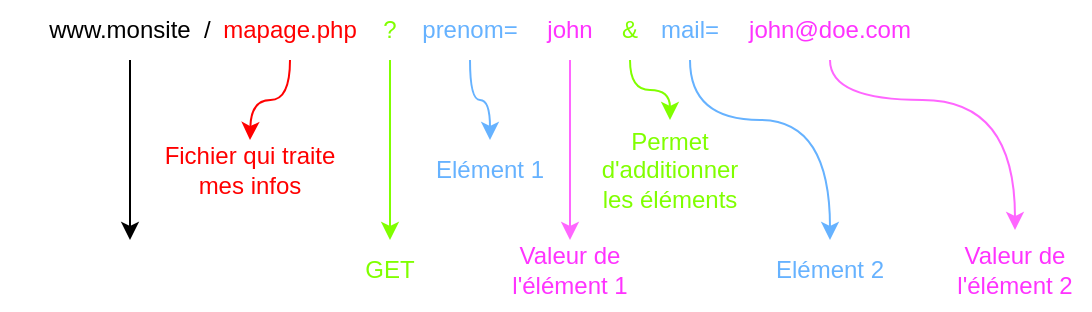 <mxfile>
    <diagram id="jRzqxEFIi-hJh1-PqwSP" name="Page-1">
        <mxGraphModel dx="481" dy="607" grid="1" gridSize="10" guides="1" tooltips="1" connect="1" arrows="1" fold="1" page="1" pageScale="1" pageWidth="1200" pageHeight="1920" math="0" shadow="0">
            <root>
                <mxCell id="0"/>
                <mxCell id="1" parent="0"/>
                <mxCell id="2" value="www.monsite&amp;nbsp; /" style="text;html=1;strokeColor=none;fillColor=none;align=center;verticalAlign=middle;whiteSpace=wrap;rounded=0;" parent="1" vertex="1">
                    <mxGeometry x="70" y="60" width="100" height="30" as="geometry"/>
                </mxCell>
                <mxCell id="3" value="&lt;font color=&quot;#ff0000&quot;&gt;mapage.php&lt;/font&gt;" style="text;html=1;strokeColor=none;fillColor=none;align=center;verticalAlign=middle;whiteSpace=wrap;rounded=0;" parent="1" vertex="1">
                    <mxGeometry x="170" y="60" width="60" height="30" as="geometry"/>
                </mxCell>
                <mxCell id="5" value="&lt;font color=&quot;#ffffff&quot;&gt;Mon nom de domaine&lt;/font&gt;" style="text;html=1;strokeColor=none;fillColor=none;align=center;verticalAlign=middle;whiteSpace=wrap;rounded=0;fontColor=#FF0000;" parent="1" vertex="1">
                    <mxGeometry x="55" y="180" width="130" height="30" as="geometry"/>
                </mxCell>
                <mxCell id="6" value="&lt;font color=&quot;#ff0000&quot;&gt;Fichier qui traite &lt;br&gt;mes infos&lt;/font&gt;" style="text;html=1;strokeColor=none;fillColor=none;align=center;verticalAlign=middle;whiteSpace=wrap;rounded=0;" parent="1" vertex="1">
                    <mxGeometry x="100" y="130" width="160" height="30" as="geometry"/>
                </mxCell>
                <mxCell id="7" value="" style="endArrow=classic;html=1;fontColor=#FFFFFF;exitX=0.5;exitY=1;exitDx=0;exitDy=0;edgeStyle=orthogonalEdgeStyle;curved=1;" parent="1" source="2" edge="1" target="5">
                    <mxGeometry width="50" height="50" relative="1" as="geometry">
                        <mxPoint x="110" y="100" as="sourcePoint"/>
                        <mxPoint x="70" y="180" as="targetPoint"/>
                    </mxGeometry>
                </mxCell>
                <mxCell id="8" value="" style="endArrow=classic;html=1;fontColor=#FFFFFF;fillColor=#e51400;strokeColor=#FF0000;exitX=0.5;exitY=1;exitDx=0;exitDy=0;edgeStyle=orthogonalEdgeStyle;curved=1;" parent="1" source="3" edge="1">
                    <mxGeometry width="50" height="50" relative="1" as="geometry">
                        <mxPoint x="200" y="100" as="sourcePoint"/>
                        <mxPoint x="180" y="130" as="targetPoint"/>
                    </mxGeometry>
                </mxCell>
                <mxCell id="9" value="&lt;font color=&quot;#80ff00&quot;&gt;?&lt;/font&gt;" style="text;html=1;strokeColor=none;fillColor=none;align=center;verticalAlign=middle;whiteSpace=wrap;rounded=0;fontColor=#FFFFFF;" parent="1" vertex="1">
                    <mxGeometry x="220" y="60" width="60" height="30" as="geometry"/>
                </mxCell>
                <mxCell id="10" value="" style="endArrow=classic;html=1;fontColor=#CCCC00;fillColor=#60a917;strokeColor=#80FF00;exitX=0.5;exitY=1;exitDx=0;exitDy=0;entryX=0.5;entryY=0;entryDx=0;entryDy=0;edgeStyle=orthogonalEdgeStyle;curved=1;" parent="1" source="9" edge="1" target="11">
                    <mxGeometry width="50" height="50" relative="1" as="geometry">
                        <mxPoint x="210" y="90" as="sourcePoint"/>
                        <mxPoint x="280" y="110" as="targetPoint"/>
                    </mxGeometry>
                </mxCell>
                <mxCell id="11" value="&lt;font color=&quot;#80ff00&quot;&gt;GET&lt;/font&gt;" style="text;html=1;strokeColor=none;fillColor=none;align=center;verticalAlign=middle;whiteSpace=wrap;rounded=0;fontColor=#CCCC00;" parent="1" vertex="1">
                    <mxGeometry x="220" y="180" width="60" height="30" as="geometry"/>
                </mxCell>
                <mxCell id="12" value="&lt;font color=&quot;#66b2ff&quot;&gt;prenom=&lt;/font&gt;" style="text;html=1;strokeColor=none;fillColor=none;align=center;verticalAlign=middle;whiteSpace=wrap;rounded=0;fontColor=#33FF33;" parent="1" vertex="1">
                    <mxGeometry x="260" y="60" width="60" height="30" as="geometry"/>
                </mxCell>
                <mxCell id="13" value="" style="endArrow=classic;html=1;fontColor=#66B2FF;fillColor=#1ba1e2;strokeColor=#66B2FF;entryX=0.5;entryY=0;entryDx=0;entryDy=0;exitX=0.5;exitY=1;exitDx=0;exitDy=0;edgeStyle=orthogonalEdgeStyle;curved=1;" parent="1" source="12" edge="1" target="14">
                    <mxGeometry width="50" height="50" relative="1" as="geometry">
                        <mxPoint x="320" y="140" as="sourcePoint"/>
                        <mxPoint x="290" y="200" as="targetPoint"/>
                    </mxGeometry>
                </mxCell>
                <mxCell id="14" value="&lt;font color=&quot;#66b2ff&quot;&gt;Elément 1&lt;/font&gt;" style="text;html=1;strokeColor=none;fillColor=none;align=center;verticalAlign=middle;whiteSpace=wrap;rounded=0;fontColor=#33FF33;" parent="1" vertex="1">
                    <mxGeometry x="270" y="130" width="60" height="30" as="geometry"/>
                </mxCell>
                <mxCell id="15" value="&lt;font color=&quot;#ff33ff&quot;&gt;john&lt;/font&gt;" style="text;html=1;strokeColor=none;fillColor=none;align=center;verticalAlign=middle;whiteSpace=wrap;rounded=0;fontColor=#66B2FF;" parent="1" vertex="1">
                    <mxGeometry x="310" y="60" width="60" height="30" as="geometry"/>
                </mxCell>
                <mxCell id="16" value="" style="endArrow=classic;html=1;fontColor=#FF33FF;fillColor=#d80073;strokeColor=#FF66FF;entryX=0.5;entryY=0;entryDx=0;entryDy=0;exitX=0.5;exitY=1;exitDx=0;exitDy=0;edgeStyle=orthogonalEdgeStyle;curved=1;" parent="1" source="15" edge="1" target="17">
                    <mxGeometry width="50" height="50" relative="1" as="geometry">
                        <mxPoint x="330" y="120" as="sourcePoint"/>
                        <mxPoint x="390" y="180" as="targetPoint"/>
                    </mxGeometry>
                </mxCell>
                <mxCell id="17" value="Valeur de l'élément 1" style="text;html=1;strokeColor=none;fillColor=none;align=center;verticalAlign=middle;whiteSpace=wrap;rounded=0;fontColor=#FF33FF;" parent="1" vertex="1">
                    <mxGeometry x="310" y="180" width="60" height="30" as="geometry"/>
                </mxCell>
                <mxCell id="18" value="&lt;font color=&quot;#80ff00&quot;&gt;&amp;amp;&lt;/font&gt;" style="text;html=1;strokeColor=none;fillColor=none;align=center;verticalAlign=middle;whiteSpace=wrap;rounded=0;fontColor=#FFFFFF;" parent="1" vertex="1">
                    <mxGeometry x="340" y="60" width="60" height="30" as="geometry"/>
                </mxCell>
                <mxCell id="19" value="&lt;font color=&quot;#66b2ff&quot;&gt;mail=&lt;/font&gt;" style="text;html=1;strokeColor=none;fillColor=none;align=center;verticalAlign=middle;whiteSpace=wrap;rounded=0;fontColor=#33FF33;" parent="1" vertex="1">
                    <mxGeometry x="370" y="60" width="60" height="30" as="geometry"/>
                </mxCell>
                <mxCell id="20" value="" style="endArrow=classic;html=1;fontColor=#66B2FF;fillColor=#1ba1e2;strokeColor=#66B2FF;entryX=0.5;entryY=0;entryDx=0;entryDy=0;exitX=0.5;exitY=1;exitDx=0;exitDy=0;edgeStyle=orthogonalEdgeStyle;curved=1;" parent="1" edge="1" target="21" source="19">
                    <mxGeometry width="50" height="50" relative="1" as="geometry">
                        <mxPoint x="410" y="90" as="sourcePoint"/>
                        <mxPoint x="530" y="180" as="targetPoint"/>
                        <Array as="points">
                            <mxPoint x="400" y="120"/>
                            <mxPoint x="470" y="120"/>
                        </Array>
                    </mxGeometry>
                </mxCell>
                <mxCell id="21" value="&lt;font color=&quot;#66b2ff&quot;&gt;Elément 2&lt;/font&gt;" style="text;html=1;strokeColor=none;fillColor=none;align=center;verticalAlign=middle;whiteSpace=wrap;rounded=0;fontColor=#33FF33;" parent="1" vertex="1">
                    <mxGeometry x="440" y="180" width="60" height="30" as="geometry"/>
                </mxCell>
                <mxCell id="22" value="" style="endArrow=classic;html=1;fontColor=#CCCC00;fillColor=#60a917;strokeColor=#80FF00;exitX=0.5;exitY=1;exitDx=0;exitDy=0;entryX=0.5;entryY=0;entryDx=0;entryDy=0;edgeStyle=orthogonalEdgeStyle;curved=1;" parent="1" edge="1" target="23" source="18">
                    <mxGeometry width="50" height="50" relative="1" as="geometry">
                        <mxPoint x="370" y="130" as="sourcePoint"/>
                        <mxPoint x="400" y="120" as="targetPoint"/>
                    </mxGeometry>
                </mxCell>
                <mxCell id="23" value="&lt;font color=&quot;#80ff00&quot;&gt;Permet d'additionner les éléments&lt;/font&gt;" style="text;html=1;strokeColor=none;fillColor=none;align=center;verticalAlign=middle;whiteSpace=wrap;rounded=0;fontColor=#CCCC00;" parent="1" vertex="1">
                    <mxGeometry x="350" y="120" width="80" height="50" as="geometry"/>
                </mxCell>
                <mxCell id="25" value="&lt;font color=&quot;#ff33ff&quot;&gt;john@doe.com&lt;/font&gt;" style="text;html=1;strokeColor=none;fillColor=none;align=center;verticalAlign=middle;whiteSpace=wrap;rounded=0;fontColor=#66B2FF;" parent="1" vertex="1">
                    <mxGeometry x="440" y="60" width="60" height="30" as="geometry"/>
                </mxCell>
                <mxCell id="26" value="" style="endArrow=classic;html=1;fontColor=#FF33FF;fillColor=#d80073;strokeColor=#FF66FF;exitX=0.5;exitY=1;exitDx=0;exitDy=0;entryX=0.5;entryY=0;entryDx=0;entryDy=0;edgeStyle=orthogonalEdgeStyle;curved=1;" parent="1" edge="1" target="27" source="25">
                    <mxGeometry width="50" height="50" relative="1" as="geometry">
                        <mxPoint x="490" y="100" as="sourcePoint"/>
                        <mxPoint x="605" y="170" as="targetPoint"/>
                        <Array as="points">
                            <mxPoint x="470" y="110"/>
                            <mxPoint x="563" y="110"/>
                        </Array>
                    </mxGeometry>
                </mxCell>
                <mxCell id="27" value="Valeur de l'élément 2" style="text;html=1;strokeColor=none;fillColor=none;align=center;verticalAlign=middle;whiteSpace=wrap;rounded=0;fontColor=#FF33FF;" parent="1" vertex="1">
                    <mxGeometry x="525" y="175" width="75" height="40" as="geometry"/>
                </mxCell>
            </root>
        </mxGraphModel>
    </diagram>
</mxfile>
